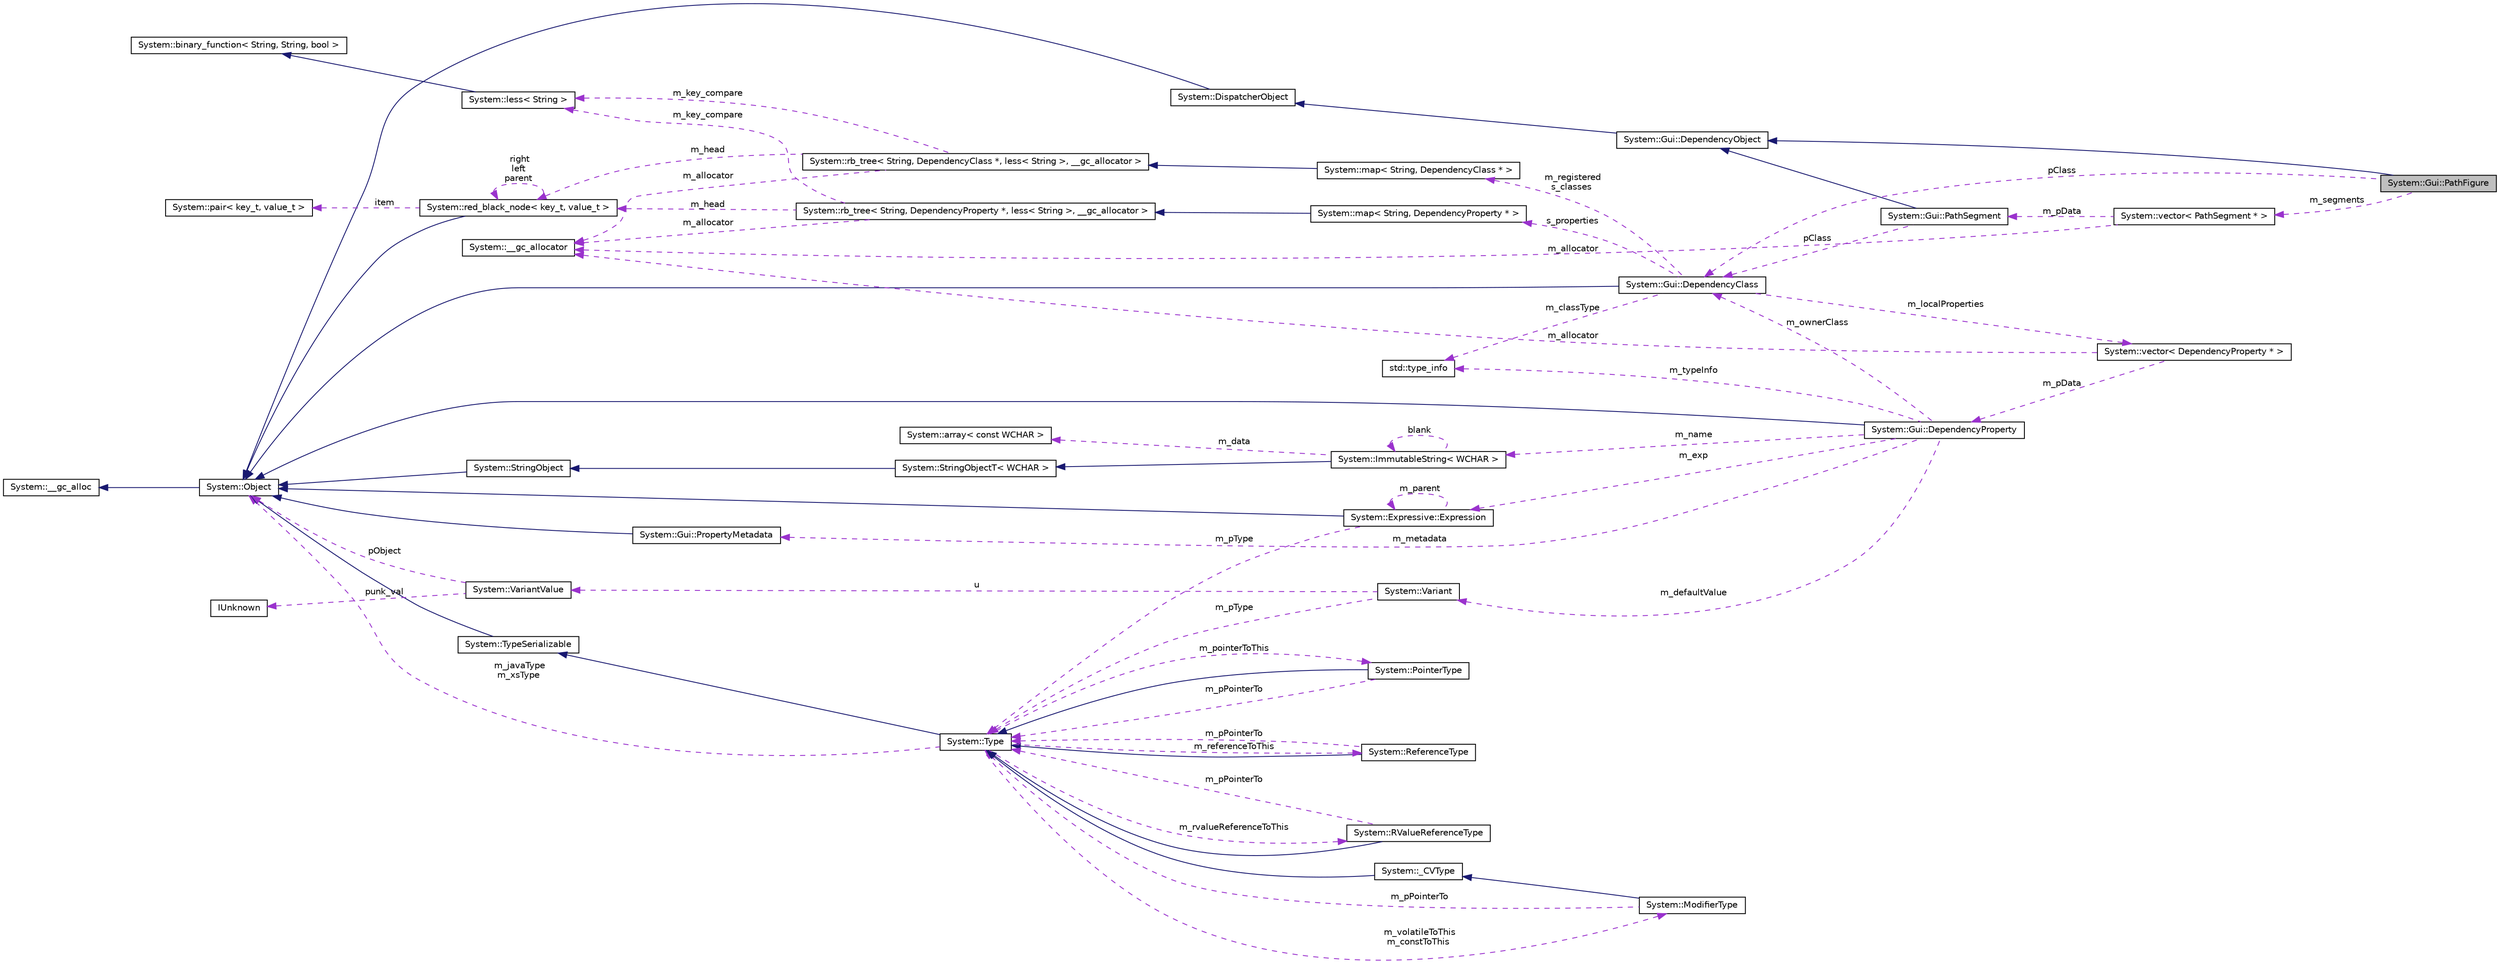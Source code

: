 digraph G
{
  edge [fontname="Helvetica",fontsize="10",labelfontname="Helvetica",labelfontsize="10"];
  node [fontname="Helvetica",fontsize="10",shape=record];
  rankdir="LR";
  Node1 [label="System::Gui::PathFigure",height=0.2,width=0.4,color="black", fillcolor="grey75", style="filled" fontcolor="black"];
  Node2 -> Node1 [dir="back",color="midnightblue",fontsize="10",style="solid",fontname="Helvetica"];
  Node2 [label="System::Gui::DependencyObject",height=0.2,width=0.4,color="black", fillcolor="white", style="filled",URL="$class_system_1_1_gui_1_1_dependency_object.html"];
  Node3 -> Node2 [dir="back",color="midnightblue",fontsize="10",style="solid",fontname="Helvetica"];
  Node3 [label="System::DispatcherObject",height=0.2,width=0.4,color="black", fillcolor="white", style="filled",URL="$class_system_1_1_dispatcher_object.html"];
  Node4 -> Node3 [dir="back",color="midnightblue",fontsize="10",style="solid",fontname="Helvetica"];
  Node4 [label="System::Object",height=0.2,width=0.4,color="black", fillcolor="white", style="filled",URL="$class_system_1_1_object.html"];
  Node5 -> Node4 [dir="back",color="midnightblue",fontsize="10",style="solid",fontname="Helvetica"];
  Node5 [label="System::__gc_alloc",height=0.2,width=0.4,color="black", fillcolor="white", style="filled",URL="$class_system_1_1____gc__alloc.html"];
  Node6 -> Node1 [dir="back",color="darkorchid3",fontsize="10",style="dashed",label=" pClass" ,fontname="Helvetica"];
  Node6 [label="System::Gui::DependencyClass",height=0.2,width=0.4,color="black", fillcolor="white", style="filled",URL="$class_system_1_1_gui_1_1_dependency_class.html"];
  Node4 -> Node6 [dir="back",color="midnightblue",fontsize="10",style="solid",fontname="Helvetica"];
  Node7 -> Node6 [dir="back",color="darkorchid3",fontsize="10",style="dashed",label=" m_registered\ns_classes" ,fontname="Helvetica"];
  Node7 [label="System::map\< String, DependencyClass * \>",height=0.2,width=0.4,color="black", fillcolor="white", style="filled",URL="$class_system_1_1map.html"];
  Node8 -> Node7 [dir="back",color="midnightblue",fontsize="10",style="solid",fontname="Helvetica"];
  Node8 [label="System::rb_tree\< String, DependencyClass *, less\< String \>, __gc_allocator \>",height=0.2,width=0.4,color="black", fillcolor="white", style="filled",URL="$class_system_1_1rb__tree.html"];
  Node9 -> Node8 [dir="back",color="darkorchid3",fontsize="10",style="dashed",label=" m_allocator" ,fontname="Helvetica"];
  Node9 [label="System::__gc_allocator",height=0.2,width=0.4,color="black", fillcolor="white", style="filled",URL="$class_system_1_1____gc__allocator.html"];
  Node10 -> Node8 [dir="back",color="darkorchid3",fontsize="10",style="dashed",label=" m_key_compare" ,fontname="Helvetica"];
  Node10 [label="System::less\< String \>",height=0.2,width=0.4,color="black", fillcolor="white", style="filled",URL="$class_system_1_1less_3_01_string_01_4.html"];
  Node11 -> Node10 [dir="back",color="midnightblue",fontsize="10",style="solid",fontname="Helvetica"];
  Node11 [label="System::binary_function\< String, String, bool \>",height=0.2,width=0.4,color="black", fillcolor="white", style="filled",URL="$class_system_1_1binary__function.html"];
  Node12 -> Node8 [dir="back",color="darkorchid3",fontsize="10",style="dashed",label=" m_head" ,fontname="Helvetica"];
  Node12 [label="System::red_black_node\< key_t, value_t \>",height=0.2,width=0.4,color="black", fillcolor="white", style="filled",URL="$class_system_1_1red__black__node.html"];
  Node4 -> Node12 [dir="back",color="midnightblue",fontsize="10",style="solid",fontname="Helvetica"];
  Node12 -> Node12 [dir="back",color="darkorchid3",fontsize="10",style="dashed",label=" right\nleft\nparent" ,fontname="Helvetica"];
  Node13 -> Node12 [dir="back",color="darkorchid3",fontsize="10",style="dashed",label=" item" ,fontname="Helvetica"];
  Node13 [label="System::pair\< key_t, value_t \>",height=0.2,width=0.4,color="black", fillcolor="white", style="filled",URL="$class_system_1_1pair.html"];
  Node14 -> Node6 [dir="back",color="darkorchid3",fontsize="10",style="dashed",label=" m_localProperties" ,fontname="Helvetica"];
  Node14 [label="System::vector\< DependencyProperty * \>",height=0.2,width=0.4,color="black", fillcolor="white", style="filled",URL="$class_system_1_1vector.html"];
  Node15 -> Node14 [dir="back",color="darkorchid3",fontsize="10",style="dashed",label=" m_pData" ,fontname="Helvetica"];
  Node15 [label="System::Gui::DependencyProperty",height=0.2,width=0.4,color="black", fillcolor="white", style="filled",URL="$class_system_1_1_gui_1_1_dependency_property.html"];
  Node4 -> Node15 [dir="back",color="midnightblue",fontsize="10",style="solid",fontname="Helvetica"];
  Node6 -> Node15 [dir="back",color="darkorchid3",fontsize="10",style="dashed",label=" m_ownerClass" ,fontname="Helvetica"];
  Node16 -> Node15 [dir="back",color="darkorchid3",fontsize="10",style="dashed",label=" m_metadata" ,fontname="Helvetica"];
  Node16 [label="System::Gui::PropertyMetadata",height=0.2,width=0.4,color="black", fillcolor="white", style="filled",URL="$class_system_1_1_gui_1_1_property_metadata.html"];
  Node4 -> Node16 [dir="back",color="midnightblue",fontsize="10",style="solid",fontname="Helvetica"];
  Node17 -> Node15 [dir="back",color="darkorchid3",fontsize="10",style="dashed",label=" m_defaultValue" ,fontname="Helvetica"];
  Node17 [label="System::Variant",height=0.2,width=0.4,color="black", fillcolor="white", style="filled",URL="$class_system_1_1_variant.html"];
  Node18 -> Node17 [dir="back",color="darkorchid3",fontsize="10",style="dashed",label=" m_pType" ,fontname="Helvetica"];
  Node18 [label="System::Type",height=0.2,width=0.4,color="black", fillcolor="white", style="filled",URL="$class_system_1_1_type.html"];
  Node19 -> Node18 [dir="back",color="midnightblue",fontsize="10",style="solid",fontname="Helvetica"];
  Node19 [label="System::TypeSerializable",height=0.2,width=0.4,color="black", fillcolor="white", style="filled",URL="$class_system_1_1_type_serializable.html"];
  Node4 -> Node19 [dir="back",color="midnightblue",fontsize="10",style="solid",fontname="Helvetica"];
  Node20 -> Node18 [dir="back",color="darkorchid3",fontsize="10",style="dashed",label=" m_pointerToThis" ,fontname="Helvetica"];
  Node20 [label="System::PointerType",height=0.2,width=0.4,color="black", fillcolor="white", style="filled",URL="$class_system_1_1_pointer_type.html"];
  Node18 -> Node20 [dir="back",color="midnightblue",fontsize="10",style="solid",fontname="Helvetica"];
  Node18 -> Node20 [dir="back",color="darkorchid3",fontsize="10",style="dashed",label=" m_pPointerTo" ,fontname="Helvetica"];
  Node21 -> Node18 [dir="back",color="darkorchid3",fontsize="10",style="dashed",label=" m_referenceToThis" ,fontname="Helvetica"];
  Node21 [label="System::ReferenceType",height=0.2,width=0.4,color="black", fillcolor="white", style="filled",URL="$class_system_1_1_reference_type.html"];
  Node18 -> Node21 [dir="back",color="midnightblue",fontsize="10",style="solid",fontname="Helvetica"];
  Node18 -> Node21 [dir="back",color="darkorchid3",fontsize="10",style="dashed",label=" m_pPointerTo" ,fontname="Helvetica"];
  Node22 -> Node18 [dir="back",color="darkorchid3",fontsize="10",style="dashed",label=" m_rvalueReferenceToThis" ,fontname="Helvetica"];
  Node22 [label="System::RValueReferenceType",height=0.2,width=0.4,color="black", fillcolor="white", style="filled",URL="$class_system_1_1_r_value_reference_type.html"];
  Node18 -> Node22 [dir="back",color="midnightblue",fontsize="10",style="solid",fontname="Helvetica"];
  Node18 -> Node22 [dir="back",color="darkorchid3",fontsize="10",style="dashed",label=" m_pPointerTo" ,fontname="Helvetica"];
  Node23 -> Node18 [dir="back",color="darkorchid3",fontsize="10",style="dashed",label=" m_volatileToThis\nm_constToThis" ,fontname="Helvetica"];
  Node23 [label="System::ModifierType",height=0.2,width=0.4,color="black", fillcolor="white", style="filled",URL="$class_system_1_1_modifier_type.html"];
  Node24 -> Node23 [dir="back",color="midnightblue",fontsize="10",style="solid",fontname="Helvetica"];
  Node24 [label="System::_CVType",height=0.2,width=0.4,color="black", fillcolor="white", style="filled",URL="$class_system_1_1___c_v_type.html"];
  Node18 -> Node24 [dir="back",color="midnightblue",fontsize="10",style="solid",fontname="Helvetica"];
  Node18 -> Node23 [dir="back",color="darkorchid3",fontsize="10",style="dashed",label=" m_pPointerTo" ,fontname="Helvetica"];
  Node4 -> Node18 [dir="back",color="darkorchid3",fontsize="10",style="dashed",label=" m_javaType\nm_xsType" ,fontname="Helvetica"];
  Node25 -> Node17 [dir="back",color="darkorchid3",fontsize="10",style="dashed",label=" u" ,fontname="Helvetica"];
  Node25 [label="System::VariantValue",height=0.2,width=0.4,color="black", fillcolor="white", style="filled",URL="$union_system_1_1_variant_value.html"];
  Node26 -> Node25 [dir="back",color="darkorchid3",fontsize="10",style="dashed",label=" punk_val" ,fontname="Helvetica"];
  Node26 [label="IUnknown",height=0.2,width=0.4,color="black", fillcolor="white", style="filled",URL="$struct_i_unknown.html"];
  Node4 -> Node25 [dir="back",color="darkorchid3",fontsize="10",style="dashed",label=" pObject" ,fontname="Helvetica"];
  Node27 -> Node15 [dir="back",color="darkorchid3",fontsize="10",style="dashed",label=" m_typeInfo" ,fontname="Helvetica"];
  Node27 [label="std::type_info",height=0.2,width=0.4,color="black", fillcolor="white", style="filled",URL="$classstd_1_1type__info.html",tooltip="Part of RTTI."];
  Node28 -> Node15 [dir="back",color="darkorchid3",fontsize="10",style="dashed",label=" m_exp" ,fontname="Helvetica"];
  Node28 [label="System::Expressive::Expression",height=0.2,width=0.4,color="black", fillcolor="white", style="filled",URL="$class_system_1_1_expressive_1_1_expression.html"];
  Node4 -> Node28 [dir="back",color="midnightblue",fontsize="10",style="solid",fontname="Helvetica"];
  Node18 -> Node28 [dir="back",color="darkorchid3",fontsize="10",style="dashed",label=" m_pType" ,fontname="Helvetica"];
  Node28 -> Node28 [dir="back",color="darkorchid3",fontsize="10",style="dashed",label=" m_parent" ,fontname="Helvetica"];
  Node29 -> Node15 [dir="back",color="darkorchid3",fontsize="10",style="dashed",label=" m_name" ,fontname="Helvetica"];
  Node29 [label="System::ImmutableString\< WCHAR \>",height=0.2,width=0.4,color="black", fillcolor="white", style="filled",URL="$class_system_1_1_immutable_string.html"];
  Node30 -> Node29 [dir="back",color="midnightblue",fontsize="10",style="solid",fontname="Helvetica"];
  Node30 [label="System::StringObjectT\< WCHAR \>",height=0.2,width=0.4,color="black", fillcolor="white", style="filled",URL="$class_system_1_1_string_object_t.html"];
  Node31 -> Node30 [dir="back",color="midnightblue",fontsize="10",style="solid",fontname="Helvetica"];
  Node31 [label="System::StringObject",height=0.2,width=0.4,color="black", fillcolor="white", style="filled",URL="$class_system_1_1_string_object.html"];
  Node4 -> Node31 [dir="back",color="midnightblue",fontsize="10",style="solid",fontname="Helvetica"];
  Node32 -> Node29 [dir="back",color="darkorchid3",fontsize="10",style="dashed",label=" m_data" ,fontname="Helvetica"];
  Node32 [label="System::array\< const WCHAR \>",height=0.2,width=0.4,color="black", fillcolor="white", style="filled",URL="$class_system_1_1array.html"];
  Node29 -> Node29 [dir="back",color="darkorchid3",fontsize="10",style="dashed",label=" blank" ,fontname="Helvetica"];
  Node9 -> Node14 [dir="back",color="darkorchid3",fontsize="10",style="dashed",label=" m_allocator" ,fontname="Helvetica"];
  Node33 -> Node6 [dir="back",color="darkorchid3",fontsize="10",style="dashed",label=" s_properties" ,fontname="Helvetica"];
  Node33 [label="System::map\< String, DependencyProperty * \>",height=0.2,width=0.4,color="black", fillcolor="white", style="filled",URL="$class_system_1_1map.html"];
  Node34 -> Node33 [dir="back",color="midnightblue",fontsize="10",style="solid",fontname="Helvetica"];
  Node34 [label="System::rb_tree\< String, DependencyProperty *, less\< String \>, __gc_allocator \>",height=0.2,width=0.4,color="black", fillcolor="white", style="filled",URL="$class_system_1_1rb__tree.html"];
  Node9 -> Node34 [dir="back",color="darkorchid3",fontsize="10",style="dashed",label=" m_allocator" ,fontname="Helvetica"];
  Node10 -> Node34 [dir="back",color="darkorchid3",fontsize="10",style="dashed",label=" m_key_compare" ,fontname="Helvetica"];
  Node12 -> Node34 [dir="back",color="darkorchid3",fontsize="10",style="dashed",label=" m_head" ,fontname="Helvetica"];
  Node27 -> Node6 [dir="back",color="darkorchid3",fontsize="10",style="dashed",label=" m_classType" ,fontname="Helvetica"];
  Node35 -> Node1 [dir="back",color="darkorchid3",fontsize="10",style="dashed",label=" m_segments" ,fontname="Helvetica"];
  Node35 [label="System::vector\< PathSegment * \>",height=0.2,width=0.4,color="black", fillcolor="white", style="filled",URL="$class_system_1_1vector.html"];
  Node9 -> Node35 [dir="back",color="darkorchid3",fontsize="10",style="dashed",label=" m_allocator" ,fontname="Helvetica"];
  Node36 -> Node35 [dir="back",color="darkorchid3",fontsize="10",style="dashed",label=" m_pData" ,fontname="Helvetica"];
  Node36 [label="System::Gui::PathSegment",height=0.2,width=0.4,color="black", fillcolor="white", style="filled",URL="$class_system_1_1_gui_1_1_path_segment.html"];
  Node2 -> Node36 [dir="back",color="midnightblue",fontsize="10",style="solid",fontname="Helvetica"];
  Node6 -> Node36 [dir="back",color="darkorchid3",fontsize="10",style="dashed",label=" pClass" ,fontname="Helvetica"];
}
